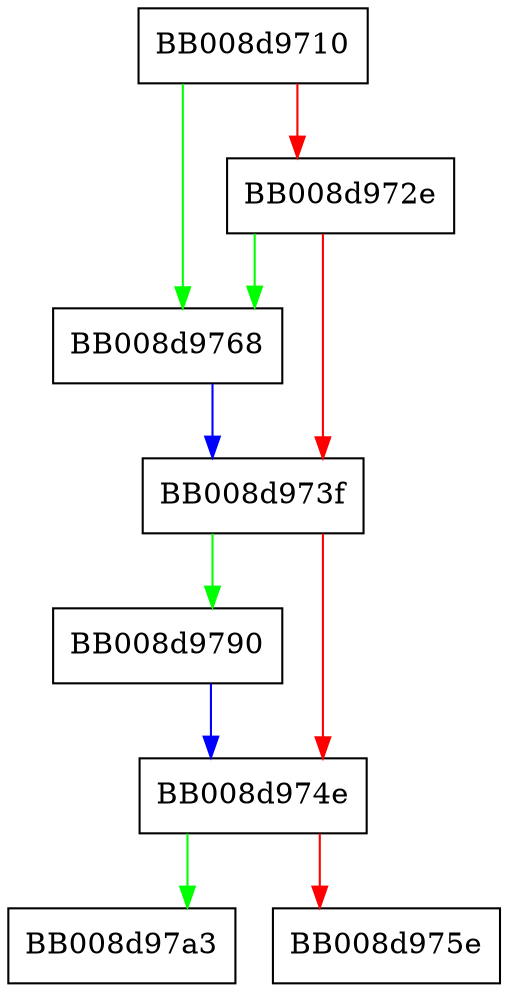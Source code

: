 digraph __openat_nocancel {
  node [shape="box"];
  graph [splines=ortho];
  BB008d9710 -> BB008d9768 [color="green"];
  BB008d9710 -> BB008d972e [color="red"];
  BB008d972e -> BB008d9768 [color="green"];
  BB008d972e -> BB008d973f [color="red"];
  BB008d973f -> BB008d9790 [color="green"];
  BB008d973f -> BB008d974e [color="red"];
  BB008d974e -> BB008d97a3 [color="green"];
  BB008d974e -> BB008d975e [color="red"];
  BB008d9768 -> BB008d973f [color="blue"];
  BB008d9790 -> BB008d974e [color="blue"];
}